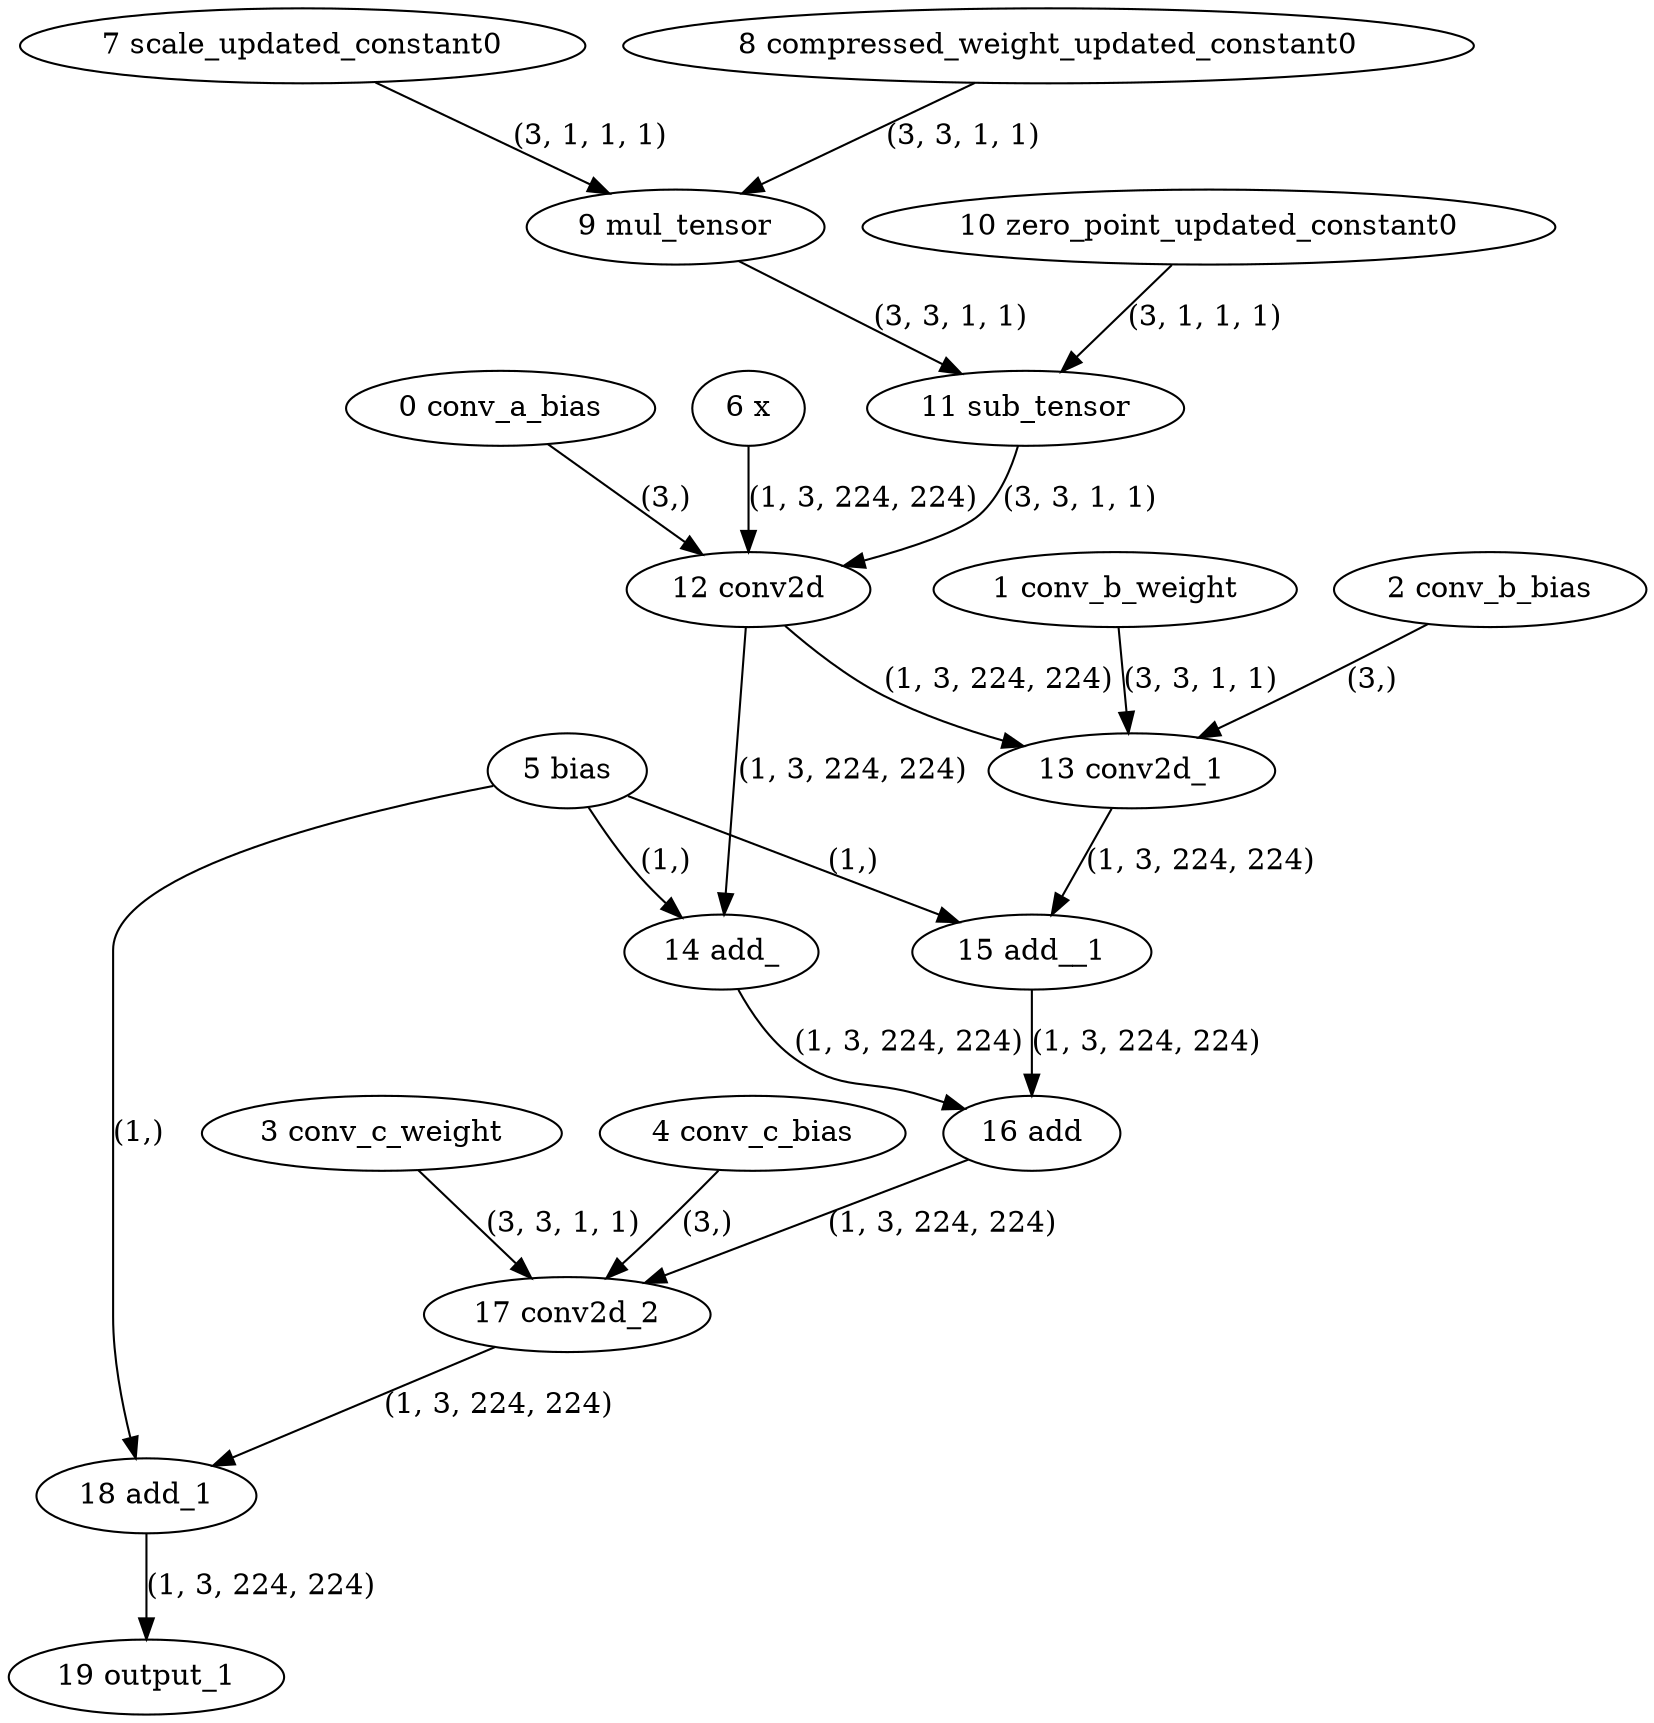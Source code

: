 strict digraph  {
"0 conv_a_bias" [id=0, type=get_attr];
"1 conv_b_weight" [id=1, type=get_attr];
"2 conv_b_bias" [id=2, type=get_attr];
"3 conv_c_weight" [id=3, type=get_attr];
"4 conv_c_bias" [id=4, type=get_attr];
"5 bias" [id=5, type=get_attr];
"6 x" [id=6, type=input];
"7 scale_updated_constant0" [id=7, type=get_attr];
"8 compressed_weight_updated_constant0" [id=8, type=get_attr];
"9 mul_tensor" [id=9, type=mul];
"10 zero_point_updated_constant0" [id=10, type=get_attr];
"11 sub_tensor" [id=11, type=sub];
"12 conv2d" [id=12, type=conv2d];
"13 conv2d_1" [id=13, type=conv2d];
"14 add_" [id=14, type=add_];
"15 add__1" [id=15, type=add_];
"16 add" [id=16, type=add];
"17 conv2d_2" [id=17, type=conv2d];
"18 add_1" [id=18, type=add];
"19 output_1" [id=19, type=output];
"0 conv_a_bias" -> "12 conv2d"  [label="(3,)", style=solid];
"1 conv_b_weight" -> "13 conv2d_1"  [label="(3, 3, 1, 1)", style=solid];
"2 conv_b_bias" -> "13 conv2d_1"  [label="(3,)", style=solid];
"3 conv_c_weight" -> "17 conv2d_2"  [label="(3, 3, 1, 1)", style=solid];
"4 conv_c_bias" -> "17 conv2d_2"  [label="(3,)", style=solid];
"5 bias" -> "14 add_"  [label="(1,)", style=solid];
"5 bias" -> "15 add__1"  [label="(1,)", style=solid];
"5 bias" -> "18 add_1"  [label="(1,)", style=solid];
"6 x" -> "12 conv2d"  [label="(1, 3, 224, 224)", style=solid];
"7 scale_updated_constant0" -> "9 mul_tensor"  [label="(3, 1, 1, 1)", style=solid];
"8 compressed_weight_updated_constant0" -> "9 mul_tensor"  [label="(3, 3, 1, 1)", style=solid];
"9 mul_tensor" -> "11 sub_tensor"  [label="(3, 3, 1, 1)", style=solid];
"10 zero_point_updated_constant0" -> "11 sub_tensor"  [label="(3, 1, 1, 1)", style=solid];
"11 sub_tensor" -> "12 conv2d"  [label="(3, 3, 1, 1)", style=solid];
"12 conv2d" -> "13 conv2d_1"  [label="(1, 3, 224, 224)", style=solid];
"12 conv2d" -> "14 add_"  [label="(1, 3, 224, 224)", style=solid];
"13 conv2d_1" -> "15 add__1"  [label="(1, 3, 224, 224)", style=solid];
"14 add_" -> "16 add"  [label="(1, 3, 224, 224)", style=solid];
"15 add__1" -> "16 add"  [label="(1, 3, 224, 224)", style=solid];
"16 add" -> "17 conv2d_2"  [label="(1, 3, 224, 224)", style=solid];
"17 conv2d_2" -> "18 add_1"  [label="(1, 3, 224, 224)", style=solid];
"18 add_1" -> "19 output_1"  [label="(1, 3, 224, 224)", style=solid];
}
